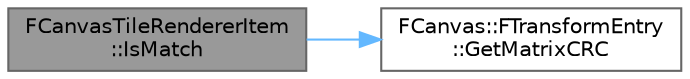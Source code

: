 digraph "FCanvasTileRendererItem::IsMatch"
{
 // INTERACTIVE_SVG=YES
 // LATEX_PDF_SIZE
  bgcolor="transparent";
  edge [fontname=Helvetica,fontsize=10,labelfontname=Helvetica,labelfontsize=10];
  node [fontname=Helvetica,fontsize=10,shape=box,height=0.2,width=0.4];
  rankdir="LR";
  Node1 [id="Node000001",label="FCanvasTileRendererItem\l::IsMatch",height=0.2,width=0.4,color="gray40", fillcolor="grey60", style="filled", fontcolor="black",tooltip="Determine if this is a matching set by comparing material,transform."];
  Node1 -> Node2 [id="edge1_Node000001_Node000002",color="steelblue1",style="solid",tooltip=" "];
  Node2 [id="Node000002",label="FCanvas::FTransformEntry\l::GetMatrixCRC",height=0.2,width=0.4,color="grey40", fillcolor="white", style="filled",URL="$d0/ddf/classFCanvas_1_1FTransformEntry.html#a84498364b91d298546e3d8b672d423bd",tooltip=" "];
}
